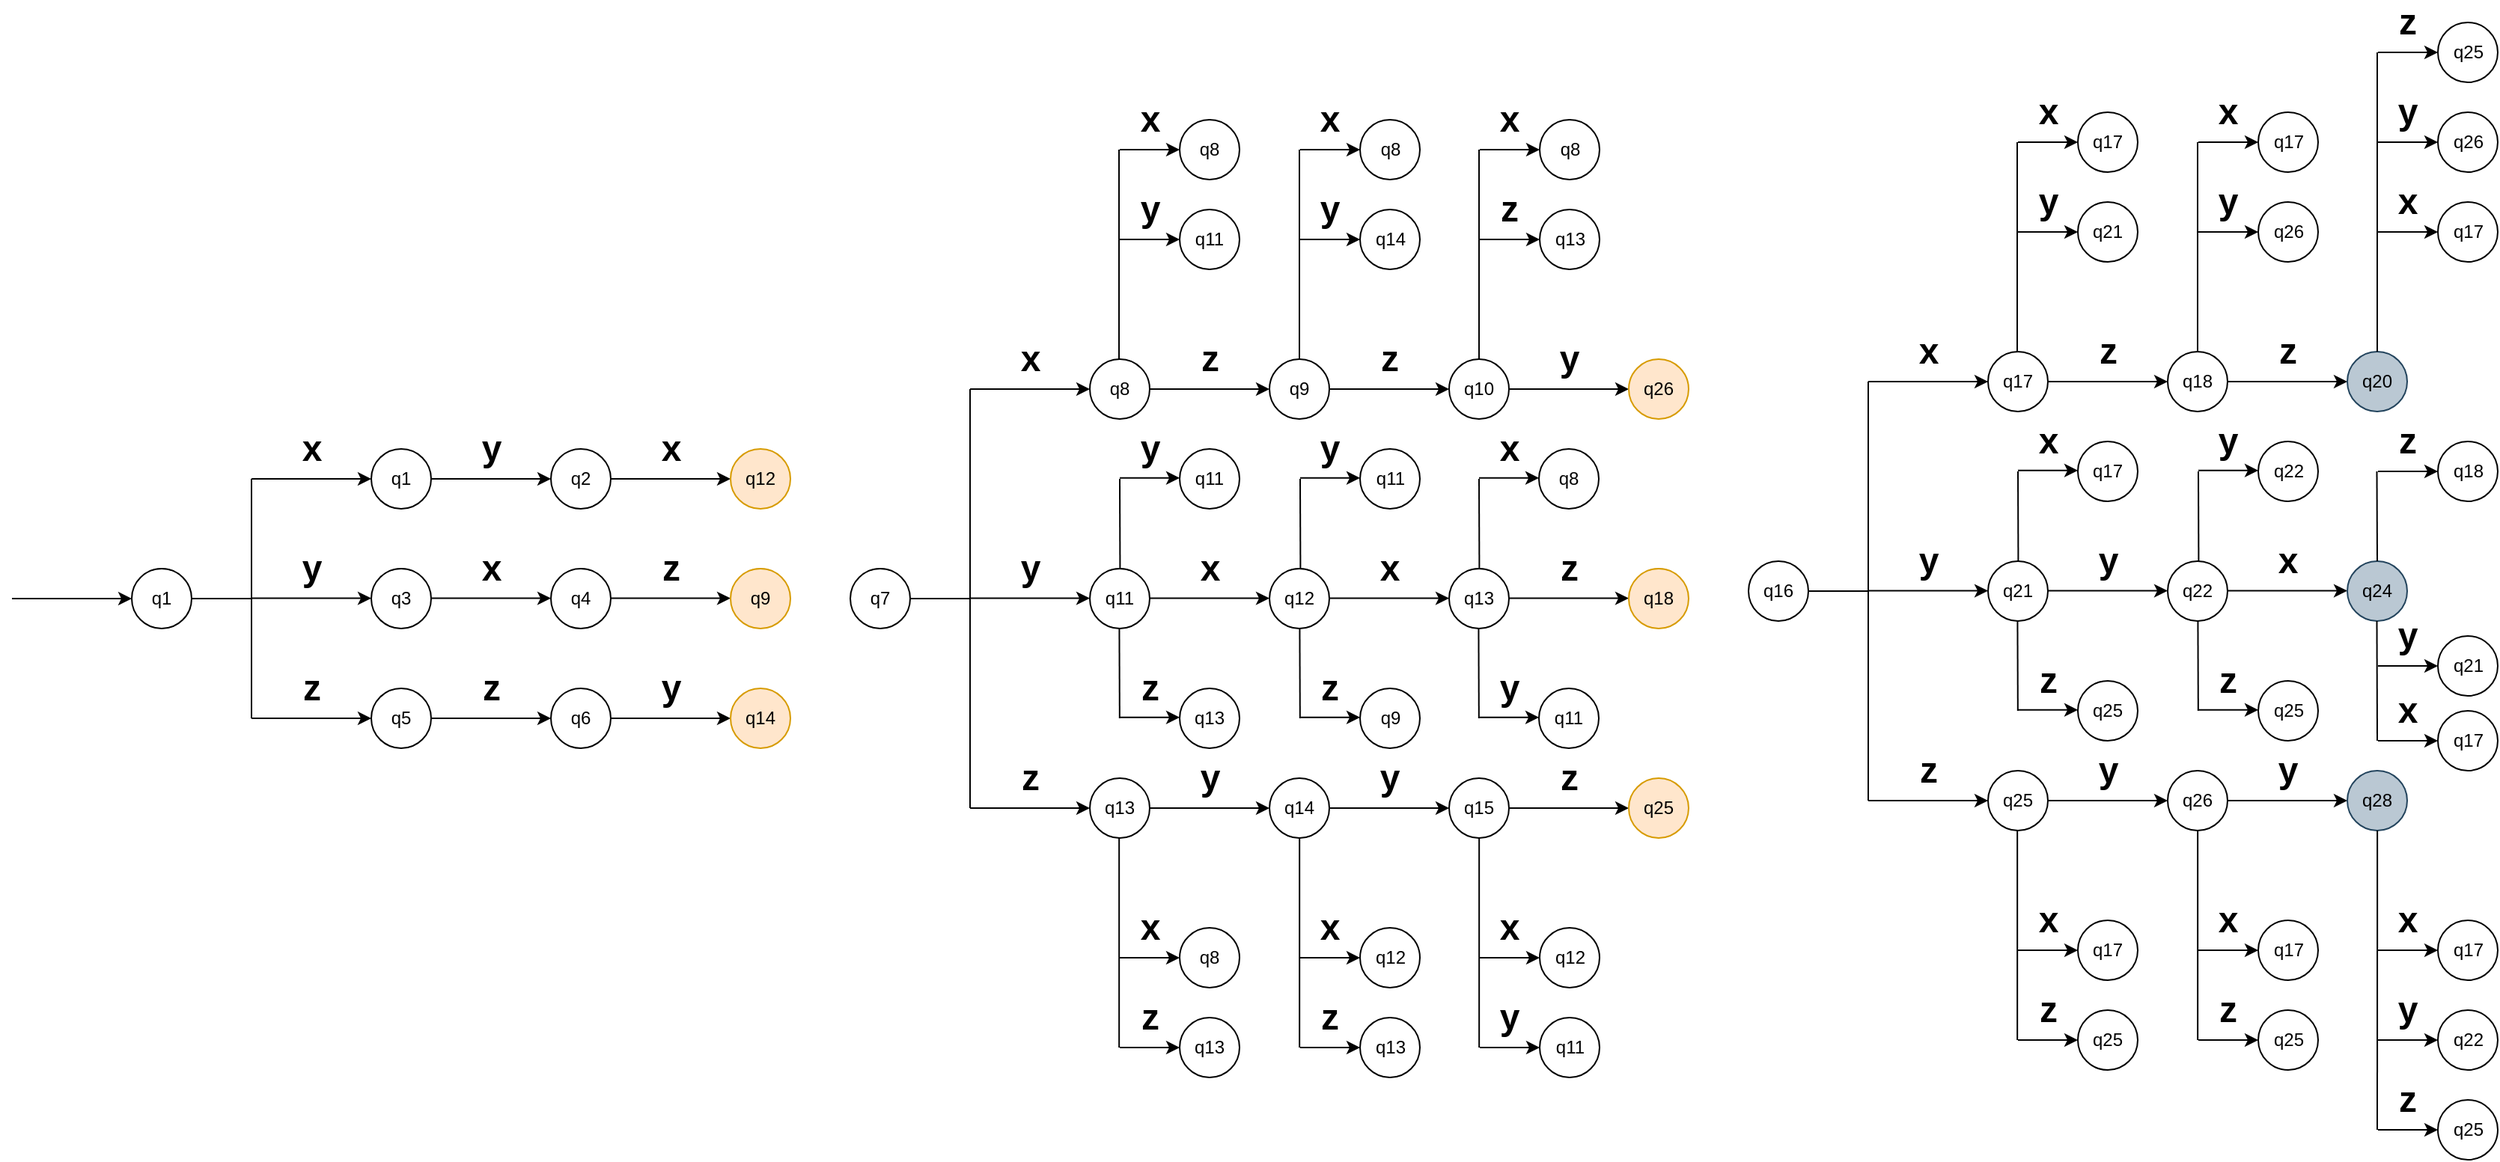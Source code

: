 <mxfile version="21.6.9" type="github">
  <diagram name="Página-1" id="NWVNqmMcA7ZJjF6HqMYh">
    <mxGraphModel dx="2200" dy="1285" grid="1" gridSize="10" guides="1" tooltips="1" connect="1" arrows="1" fold="1" page="1" pageScale="1" pageWidth="1920" pageHeight="1200" math="0" shadow="0">
      <root>
        <mxCell id="0" />
        <mxCell id="1" parent="0" />
        <mxCell id="ubl2wMWENlvHtBSMLndZ-1" value="q1" style="ellipse;whiteSpace=wrap;html=1;aspect=fixed;" vertex="1" parent="1">
          <mxGeometry x="160" y="585" width="40" height="40" as="geometry" />
        </mxCell>
        <mxCell id="ubl2wMWENlvHtBSMLndZ-3" value="" style="endArrow=classic;html=1;rounded=0;entryX=0;entryY=0.5;entryDx=0;entryDy=0;" edge="1" parent="1" target="ubl2wMWENlvHtBSMLndZ-1">
          <mxGeometry width="50" height="50" relative="1" as="geometry">
            <mxPoint x="80" y="605" as="sourcePoint" />
            <mxPoint x="130" y="615" as="targetPoint" />
          </mxGeometry>
        </mxCell>
        <mxCell id="ubl2wMWENlvHtBSMLndZ-4" value="" style="endArrow=none;html=1;rounded=0;exitX=1;exitY=0.5;exitDx=0;exitDy=0;" edge="1" parent="1" source="ubl2wMWENlvHtBSMLndZ-1">
          <mxGeometry width="50" height="50" relative="1" as="geometry">
            <mxPoint x="220" y="655" as="sourcePoint" />
            <mxPoint x="240" y="605" as="targetPoint" />
          </mxGeometry>
        </mxCell>
        <mxCell id="ubl2wMWENlvHtBSMLndZ-5" value="" style="endArrow=none;html=1;rounded=0;" edge="1" parent="1">
          <mxGeometry width="50" height="50" relative="1" as="geometry">
            <mxPoint x="240" y="685" as="sourcePoint" />
            <mxPoint x="240" y="605" as="targetPoint" />
          </mxGeometry>
        </mxCell>
        <mxCell id="ubl2wMWENlvHtBSMLndZ-6" value="" style="endArrow=none;html=1;rounded=0;" edge="1" parent="1">
          <mxGeometry width="50" height="50" relative="1" as="geometry">
            <mxPoint x="240" y="605" as="sourcePoint" />
            <mxPoint x="240" y="525" as="targetPoint" />
          </mxGeometry>
        </mxCell>
        <mxCell id="ubl2wMWENlvHtBSMLndZ-7" value="" style="endArrow=classic;html=1;rounded=0;entryX=0;entryY=0.5;entryDx=0;entryDy=0;" edge="1" parent="1">
          <mxGeometry width="50" height="50" relative="1" as="geometry">
            <mxPoint x="240" y="525" as="sourcePoint" />
            <mxPoint x="320" y="525" as="targetPoint" />
          </mxGeometry>
        </mxCell>
        <mxCell id="ubl2wMWENlvHtBSMLndZ-8" value="" style="endArrow=classic;html=1;rounded=0;entryX=0;entryY=0.5;entryDx=0;entryDy=0;" edge="1" parent="1">
          <mxGeometry width="50" height="50" relative="1" as="geometry">
            <mxPoint x="240" y="604.81" as="sourcePoint" />
            <mxPoint x="320" y="604.81" as="targetPoint" />
          </mxGeometry>
        </mxCell>
        <mxCell id="ubl2wMWENlvHtBSMLndZ-9" value="" style="endArrow=classic;html=1;rounded=0;entryX=0;entryY=0.5;entryDx=0;entryDy=0;" edge="1" parent="1">
          <mxGeometry width="50" height="50" relative="1" as="geometry">
            <mxPoint x="240" y="685" as="sourcePoint" />
            <mxPoint x="320" y="685" as="targetPoint" />
          </mxGeometry>
        </mxCell>
        <mxCell id="ubl2wMWENlvHtBSMLndZ-10" value="q1" style="ellipse;whiteSpace=wrap;html=1;aspect=fixed;" vertex="1" parent="1">
          <mxGeometry x="320" y="505" width="40" height="40" as="geometry" />
        </mxCell>
        <mxCell id="ubl2wMWENlvHtBSMLndZ-11" value="q3" style="ellipse;whiteSpace=wrap;html=1;aspect=fixed;" vertex="1" parent="1">
          <mxGeometry x="320" y="585" width="40" height="40" as="geometry" />
        </mxCell>
        <mxCell id="ubl2wMWENlvHtBSMLndZ-12" value="q5" style="ellipse;whiteSpace=wrap;html=1;aspect=fixed;" vertex="1" parent="1">
          <mxGeometry x="320" y="665" width="40" height="40" as="geometry" />
        </mxCell>
        <mxCell id="ubl2wMWENlvHtBSMLndZ-18" value="" style="endArrow=classic;html=1;rounded=0;entryX=0;entryY=0.5;entryDx=0;entryDy=0;" edge="1" parent="1">
          <mxGeometry width="50" height="50" relative="1" as="geometry">
            <mxPoint x="360" y="525" as="sourcePoint" />
            <mxPoint x="440" y="525" as="targetPoint" />
          </mxGeometry>
        </mxCell>
        <mxCell id="ubl2wMWENlvHtBSMLndZ-19" value="" style="endArrow=classic;html=1;rounded=0;entryX=0;entryY=0.5;entryDx=0;entryDy=0;" edge="1" parent="1">
          <mxGeometry width="50" height="50" relative="1" as="geometry">
            <mxPoint x="360" y="604.81" as="sourcePoint" />
            <mxPoint x="440" y="604.81" as="targetPoint" />
          </mxGeometry>
        </mxCell>
        <mxCell id="ubl2wMWENlvHtBSMLndZ-20" value="" style="endArrow=classic;html=1;rounded=0;entryX=0;entryY=0.5;entryDx=0;entryDy=0;" edge="1" parent="1">
          <mxGeometry width="50" height="50" relative="1" as="geometry">
            <mxPoint x="360" y="685" as="sourcePoint" />
            <mxPoint x="440" y="685" as="targetPoint" />
          </mxGeometry>
        </mxCell>
        <mxCell id="ubl2wMWENlvHtBSMLndZ-21" value="q2" style="ellipse;whiteSpace=wrap;html=1;aspect=fixed;" vertex="1" parent="1">
          <mxGeometry x="440" y="505" width="40" height="40" as="geometry" />
        </mxCell>
        <mxCell id="ubl2wMWENlvHtBSMLndZ-22" value="q4" style="ellipse;whiteSpace=wrap;html=1;aspect=fixed;" vertex="1" parent="1">
          <mxGeometry x="440" y="585" width="40" height="40" as="geometry" />
        </mxCell>
        <mxCell id="ubl2wMWENlvHtBSMLndZ-23" value="q6" style="ellipse;whiteSpace=wrap;html=1;aspect=fixed;" vertex="1" parent="1">
          <mxGeometry x="440" y="665" width="40" height="40" as="geometry" />
        </mxCell>
        <mxCell id="ubl2wMWENlvHtBSMLndZ-26" value="" style="endArrow=classic;html=1;rounded=0;entryX=0;entryY=0.5;entryDx=0;entryDy=0;" edge="1" parent="1">
          <mxGeometry width="50" height="50" relative="1" as="geometry">
            <mxPoint x="480" y="525" as="sourcePoint" />
            <mxPoint x="560" y="525" as="targetPoint" />
          </mxGeometry>
        </mxCell>
        <mxCell id="ubl2wMWENlvHtBSMLndZ-27" value="" style="endArrow=classic;html=1;rounded=0;entryX=0;entryY=0.5;entryDx=0;entryDy=0;" edge="1" parent="1">
          <mxGeometry width="50" height="50" relative="1" as="geometry">
            <mxPoint x="480" y="604.81" as="sourcePoint" />
            <mxPoint x="560" y="604.81" as="targetPoint" />
          </mxGeometry>
        </mxCell>
        <mxCell id="ubl2wMWENlvHtBSMLndZ-28" value="" style="endArrow=classic;html=1;rounded=0;entryX=0;entryY=0.5;entryDx=0;entryDy=0;" edge="1" parent="1">
          <mxGeometry width="50" height="50" relative="1" as="geometry">
            <mxPoint x="480" y="685" as="sourcePoint" />
            <mxPoint x="560" y="685" as="targetPoint" />
          </mxGeometry>
        </mxCell>
        <mxCell id="ubl2wMWENlvHtBSMLndZ-29" value="q12" style="ellipse;whiteSpace=wrap;html=1;aspect=fixed;fillColor=#ffe6cc;strokeColor=#d79b00;" vertex="1" parent="1">
          <mxGeometry x="560" y="505" width="40" height="40" as="geometry" />
        </mxCell>
        <mxCell id="ubl2wMWENlvHtBSMLndZ-30" value="q9" style="ellipse;whiteSpace=wrap;html=1;aspect=fixed;fillColor=#ffe6cc;strokeColor=#d79b00;" vertex="1" parent="1">
          <mxGeometry x="560" y="585" width="40" height="40" as="geometry" />
        </mxCell>
        <mxCell id="ubl2wMWENlvHtBSMLndZ-31" value="q14" style="ellipse;whiteSpace=wrap;html=1;aspect=fixed;fillColor=#ffe6cc;strokeColor=#d79b00;" vertex="1" parent="1">
          <mxGeometry x="560" y="665" width="40" height="40" as="geometry" />
        </mxCell>
        <mxCell id="ubl2wMWENlvHtBSMLndZ-36" value="y" style="text;strokeColor=none;fillColor=none;html=1;fontSize=24;fontStyle=1;verticalAlign=middle;align=center;" vertex="1" parent="1">
          <mxGeometry x="390" y="495" width="20" height="20" as="geometry" />
        </mxCell>
        <mxCell id="ubl2wMWENlvHtBSMLndZ-39" value="x" style="text;strokeColor=none;fillColor=none;html=1;fontSize=24;fontStyle=1;verticalAlign=middle;align=center;" vertex="1" parent="1">
          <mxGeometry x="270" y="495" width="20" height="20" as="geometry" />
        </mxCell>
        <mxCell id="ubl2wMWENlvHtBSMLndZ-40" value="y" style="text;strokeColor=none;fillColor=none;html=1;fontSize=24;fontStyle=1;verticalAlign=middle;align=center;" vertex="1" parent="1">
          <mxGeometry x="270" y="575" width="20" height="20" as="geometry" />
        </mxCell>
        <mxCell id="ubl2wMWENlvHtBSMLndZ-41" value="z" style="text;strokeColor=none;fillColor=none;html=1;fontSize=24;fontStyle=1;verticalAlign=middle;align=center;" vertex="1" parent="1">
          <mxGeometry x="270" y="655" width="20" height="20" as="geometry" />
        </mxCell>
        <mxCell id="ubl2wMWENlvHtBSMLndZ-42" value="x" style="text;strokeColor=none;fillColor=none;html=1;fontSize=24;fontStyle=1;verticalAlign=middle;align=center;" vertex="1" parent="1">
          <mxGeometry x="390" y="575" width="20" height="20" as="geometry" />
        </mxCell>
        <mxCell id="ubl2wMWENlvHtBSMLndZ-43" value="x" style="text;strokeColor=none;fillColor=none;html=1;fontSize=24;fontStyle=1;verticalAlign=middle;align=center;" vertex="1" parent="1">
          <mxGeometry x="510" y="495" width="20" height="20" as="geometry" />
        </mxCell>
        <mxCell id="ubl2wMWENlvHtBSMLndZ-44" value="z" style="text;strokeColor=none;fillColor=none;html=1;fontSize=24;fontStyle=1;verticalAlign=middle;align=center;" vertex="1" parent="1">
          <mxGeometry x="510" y="575" width="20" height="20" as="geometry" />
        </mxCell>
        <mxCell id="ubl2wMWENlvHtBSMLndZ-45" value="z" style="text;strokeColor=none;fillColor=none;html=1;fontSize=24;fontStyle=1;verticalAlign=middle;align=center;" vertex="1" parent="1">
          <mxGeometry x="390" y="655" width="20" height="20" as="geometry" />
        </mxCell>
        <mxCell id="ubl2wMWENlvHtBSMLndZ-46" value="y" style="text;strokeColor=none;fillColor=none;html=1;fontSize=24;fontStyle=1;verticalAlign=middle;align=center;" vertex="1" parent="1">
          <mxGeometry x="510" y="655" width="20" height="20" as="geometry" />
        </mxCell>
        <mxCell id="ubl2wMWENlvHtBSMLndZ-113" value="q7" style="ellipse;whiteSpace=wrap;html=1;aspect=fixed;" vertex="1" parent="1">
          <mxGeometry x="640" y="585" width="40" height="40" as="geometry" />
        </mxCell>
        <mxCell id="ubl2wMWENlvHtBSMLndZ-115" value="" style="endArrow=none;html=1;rounded=0;exitX=1;exitY=0.5;exitDx=0;exitDy=0;" edge="1" parent="1" source="ubl2wMWENlvHtBSMLndZ-113">
          <mxGeometry width="50" height="50" relative="1" as="geometry">
            <mxPoint x="700" y="655" as="sourcePoint" />
            <mxPoint x="720" y="605" as="targetPoint" />
          </mxGeometry>
        </mxCell>
        <mxCell id="ubl2wMWENlvHtBSMLndZ-116" value="" style="endArrow=none;html=1;rounded=0;" edge="1" parent="1">
          <mxGeometry width="50" height="50" relative="1" as="geometry">
            <mxPoint x="720" y="745" as="sourcePoint" />
            <mxPoint x="720" y="605" as="targetPoint" />
          </mxGeometry>
        </mxCell>
        <mxCell id="ubl2wMWENlvHtBSMLndZ-117" value="" style="endArrow=none;html=1;rounded=0;" edge="1" parent="1">
          <mxGeometry width="50" height="50" relative="1" as="geometry">
            <mxPoint x="720" y="605" as="sourcePoint" />
            <mxPoint x="720" y="465" as="targetPoint" />
          </mxGeometry>
        </mxCell>
        <mxCell id="ubl2wMWENlvHtBSMLndZ-118" value="" style="endArrow=classic;html=1;rounded=0;entryX=0;entryY=0.5;entryDx=0;entryDy=0;" edge="1" parent="1">
          <mxGeometry width="50" height="50" relative="1" as="geometry">
            <mxPoint x="720" y="465" as="sourcePoint" />
            <mxPoint x="800" y="465" as="targetPoint" />
          </mxGeometry>
        </mxCell>
        <mxCell id="ubl2wMWENlvHtBSMLndZ-119" value="" style="endArrow=classic;html=1;rounded=0;entryX=0;entryY=0.5;entryDx=0;entryDy=0;" edge="1" parent="1">
          <mxGeometry width="50" height="50" relative="1" as="geometry">
            <mxPoint x="720" y="604.81" as="sourcePoint" />
            <mxPoint x="800" y="604.81" as="targetPoint" />
          </mxGeometry>
        </mxCell>
        <mxCell id="ubl2wMWENlvHtBSMLndZ-120" value="" style="endArrow=classic;html=1;rounded=0;entryX=0;entryY=0.5;entryDx=0;entryDy=0;" edge="1" parent="1">
          <mxGeometry width="50" height="50" relative="1" as="geometry">
            <mxPoint x="720" y="745" as="sourcePoint" />
            <mxPoint x="800" y="745" as="targetPoint" />
          </mxGeometry>
        </mxCell>
        <mxCell id="ubl2wMWENlvHtBSMLndZ-121" value="q8" style="ellipse;whiteSpace=wrap;html=1;aspect=fixed;" vertex="1" parent="1">
          <mxGeometry x="800" y="445" width="40" height="40" as="geometry" />
        </mxCell>
        <mxCell id="ubl2wMWENlvHtBSMLndZ-122" value="q11" style="ellipse;whiteSpace=wrap;html=1;aspect=fixed;" vertex="1" parent="1">
          <mxGeometry x="800" y="585" width="40" height="40" as="geometry" />
        </mxCell>
        <mxCell id="ubl2wMWENlvHtBSMLndZ-123" value="q13" style="ellipse;whiteSpace=wrap;html=1;aspect=fixed;" vertex="1" parent="1">
          <mxGeometry x="800" y="725" width="40" height="40" as="geometry" />
        </mxCell>
        <mxCell id="ubl2wMWENlvHtBSMLndZ-124" value="" style="endArrow=classic;html=1;rounded=0;entryX=0;entryY=0.5;entryDx=0;entryDy=0;" edge="1" parent="1">
          <mxGeometry width="50" height="50" relative="1" as="geometry">
            <mxPoint x="840" y="465" as="sourcePoint" />
            <mxPoint x="920" y="465" as="targetPoint" />
          </mxGeometry>
        </mxCell>
        <mxCell id="ubl2wMWENlvHtBSMLndZ-125" value="" style="endArrow=classic;html=1;rounded=0;entryX=0;entryY=0.5;entryDx=0;entryDy=0;" edge="1" parent="1">
          <mxGeometry width="50" height="50" relative="1" as="geometry">
            <mxPoint x="840" y="604.81" as="sourcePoint" />
            <mxPoint x="920" y="604.81" as="targetPoint" />
          </mxGeometry>
        </mxCell>
        <mxCell id="ubl2wMWENlvHtBSMLndZ-126" value="" style="endArrow=classic;html=1;rounded=0;entryX=0;entryY=0.5;entryDx=0;entryDy=0;" edge="1" parent="1">
          <mxGeometry width="50" height="50" relative="1" as="geometry">
            <mxPoint x="840" y="745" as="sourcePoint" />
            <mxPoint x="920" y="745" as="targetPoint" />
          </mxGeometry>
        </mxCell>
        <mxCell id="ubl2wMWENlvHtBSMLndZ-127" value="q9" style="ellipse;whiteSpace=wrap;html=1;aspect=fixed;" vertex="1" parent="1">
          <mxGeometry x="920" y="445" width="40" height="40" as="geometry" />
        </mxCell>
        <mxCell id="ubl2wMWENlvHtBSMLndZ-128" value="q12" style="ellipse;whiteSpace=wrap;html=1;aspect=fixed;" vertex="1" parent="1">
          <mxGeometry x="920" y="585" width="40" height="40" as="geometry" />
        </mxCell>
        <mxCell id="ubl2wMWENlvHtBSMLndZ-129" value="q14" style="ellipse;whiteSpace=wrap;html=1;aspect=fixed;" vertex="1" parent="1">
          <mxGeometry x="920" y="725" width="40" height="40" as="geometry" />
        </mxCell>
        <mxCell id="ubl2wMWENlvHtBSMLndZ-130" value="" style="endArrow=classic;html=1;rounded=0;entryX=0;entryY=0.5;entryDx=0;entryDy=0;" edge="1" parent="1">
          <mxGeometry width="50" height="50" relative="1" as="geometry">
            <mxPoint x="960" y="465" as="sourcePoint" />
            <mxPoint x="1040" y="465" as="targetPoint" />
          </mxGeometry>
        </mxCell>
        <mxCell id="ubl2wMWENlvHtBSMLndZ-131" value="" style="endArrow=classic;html=1;rounded=0;entryX=0;entryY=0.5;entryDx=0;entryDy=0;" edge="1" parent="1">
          <mxGeometry width="50" height="50" relative="1" as="geometry">
            <mxPoint x="960" y="604.81" as="sourcePoint" />
            <mxPoint x="1040" y="604.81" as="targetPoint" />
          </mxGeometry>
        </mxCell>
        <mxCell id="ubl2wMWENlvHtBSMLndZ-132" value="" style="endArrow=classic;html=1;rounded=0;entryX=0;entryY=0.5;entryDx=0;entryDy=0;" edge="1" parent="1">
          <mxGeometry width="50" height="50" relative="1" as="geometry">
            <mxPoint x="960" y="745" as="sourcePoint" />
            <mxPoint x="1040" y="745" as="targetPoint" />
          </mxGeometry>
        </mxCell>
        <mxCell id="ubl2wMWENlvHtBSMLndZ-133" value="q10" style="ellipse;whiteSpace=wrap;html=1;aspect=fixed;" vertex="1" parent="1">
          <mxGeometry x="1040" y="445" width="40" height="40" as="geometry" />
        </mxCell>
        <mxCell id="ubl2wMWENlvHtBSMLndZ-134" value="q13" style="ellipse;whiteSpace=wrap;html=1;aspect=fixed;" vertex="1" parent="1">
          <mxGeometry x="1040" y="585" width="40" height="40" as="geometry" />
        </mxCell>
        <mxCell id="ubl2wMWENlvHtBSMLndZ-135" value="q15" style="ellipse;whiteSpace=wrap;html=1;aspect=fixed;" vertex="1" parent="1">
          <mxGeometry x="1040" y="725" width="40" height="40" as="geometry" />
        </mxCell>
        <mxCell id="ubl2wMWENlvHtBSMLndZ-136" value="z" style="text;strokeColor=none;fillColor=none;html=1;fontSize=24;fontStyle=1;verticalAlign=middle;align=center;" vertex="1" parent="1">
          <mxGeometry x="870" y="435" width="20" height="20" as="geometry" />
        </mxCell>
        <mxCell id="ubl2wMWENlvHtBSMLndZ-137" value="x" style="text;strokeColor=none;fillColor=none;html=1;fontSize=24;fontStyle=1;verticalAlign=middle;align=center;" vertex="1" parent="1">
          <mxGeometry x="750" y="435" width="20" height="20" as="geometry" />
        </mxCell>
        <mxCell id="ubl2wMWENlvHtBSMLndZ-138" value="y" style="text;strokeColor=none;fillColor=none;html=1;fontSize=24;fontStyle=1;verticalAlign=middle;align=center;" vertex="1" parent="1">
          <mxGeometry x="750" y="575" width="20" height="20" as="geometry" />
        </mxCell>
        <mxCell id="ubl2wMWENlvHtBSMLndZ-139" value="z" style="text;strokeColor=none;fillColor=none;html=1;fontSize=24;fontStyle=1;verticalAlign=middle;align=center;" vertex="1" parent="1">
          <mxGeometry x="750" y="715" width="20" height="20" as="geometry" />
        </mxCell>
        <mxCell id="ubl2wMWENlvHtBSMLndZ-140" value="x" style="text;strokeColor=none;fillColor=none;html=1;fontSize=24;fontStyle=1;verticalAlign=middle;align=center;" vertex="1" parent="1">
          <mxGeometry x="870" y="575" width="20" height="20" as="geometry" />
        </mxCell>
        <mxCell id="ubl2wMWENlvHtBSMLndZ-141" value="z" style="text;strokeColor=none;fillColor=none;html=1;fontSize=24;fontStyle=1;verticalAlign=middle;align=center;" vertex="1" parent="1">
          <mxGeometry x="990" y="435" width="20" height="20" as="geometry" />
        </mxCell>
        <mxCell id="ubl2wMWENlvHtBSMLndZ-142" value="x" style="text;strokeColor=none;fillColor=none;html=1;fontSize=24;fontStyle=1;verticalAlign=middle;align=center;" vertex="1" parent="1">
          <mxGeometry x="990" y="575" width="20" height="20" as="geometry" />
        </mxCell>
        <mxCell id="ubl2wMWENlvHtBSMLndZ-143" value="y" style="text;strokeColor=none;fillColor=none;html=1;fontSize=24;fontStyle=1;verticalAlign=middle;align=center;" vertex="1" parent="1">
          <mxGeometry x="870" y="715" width="20" height="20" as="geometry" />
        </mxCell>
        <mxCell id="ubl2wMWENlvHtBSMLndZ-144" value="y" style="text;strokeColor=none;fillColor=none;html=1;fontSize=24;fontStyle=1;verticalAlign=middle;align=center;" vertex="1" parent="1">
          <mxGeometry x="990" y="715" width="20" height="20" as="geometry" />
        </mxCell>
        <mxCell id="ubl2wMWENlvHtBSMLndZ-151" value="" style="endArrow=classic;html=1;rounded=0;entryX=0;entryY=0.5;entryDx=0;entryDy=0;" edge="1" parent="1">
          <mxGeometry width="50" height="50" relative="1" as="geometry">
            <mxPoint x="1080" y="465" as="sourcePoint" />
            <mxPoint x="1160" y="465" as="targetPoint" />
          </mxGeometry>
        </mxCell>
        <mxCell id="ubl2wMWENlvHtBSMLndZ-152" value="" style="endArrow=classic;html=1;rounded=0;entryX=0;entryY=0.5;entryDx=0;entryDy=0;" edge="1" parent="1">
          <mxGeometry width="50" height="50" relative="1" as="geometry">
            <mxPoint x="1080" y="604.81" as="sourcePoint" />
            <mxPoint x="1160" y="604.81" as="targetPoint" />
          </mxGeometry>
        </mxCell>
        <mxCell id="ubl2wMWENlvHtBSMLndZ-153" value="" style="endArrow=classic;html=1;rounded=0;entryX=0;entryY=0.5;entryDx=0;entryDy=0;" edge="1" parent="1">
          <mxGeometry width="50" height="50" relative="1" as="geometry">
            <mxPoint x="1080" y="745" as="sourcePoint" />
            <mxPoint x="1160" y="745" as="targetPoint" />
          </mxGeometry>
        </mxCell>
        <mxCell id="ubl2wMWENlvHtBSMLndZ-154" value="q26" style="ellipse;whiteSpace=wrap;html=1;aspect=fixed;fillColor=#ffe6cc;strokeColor=#d79b00;" vertex="1" parent="1">
          <mxGeometry x="1160" y="445" width="40" height="40" as="geometry" />
        </mxCell>
        <mxCell id="ubl2wMWENlvHtBSMLndZ-155" value="q18" style="ellipse;whiteSpace=wrap;html=1;aspect=fixed;fillColor=#ffe6cc;strokeColor=#d79b00;" vertex="1" parent="1">
          <mxGeometry x="1160" y="585" width="40" height="40" as="geometry" />
        </mxCell>
        <mxCell id="ubl2wMWENlvHtBSMLndZ-156" value="q25" style="ellipse;whiteSpace=wrap;html=1;aspect=fixed;fillColor=#ffe6cc;strokeColor=#d79b00;" vertex="1" parent="1">
          <mxGeometry x="1160" y="725" width="40" height="40" as="geometry" />
        </mxCell>
        <mxCell id="ubl2wMWENlvHtBSMLndZ-157" value="y" style="text;strokeColor=none;fillColor=none;html=1;fontSize=24;fontStyle=1;verticalAlign=middle;align=center;" vertex="1" parent="1">
          <mxGeometry x="1110" y="435" width="20" height="20" as="geometry" />
        </mxCell>
        <mxCell id="ubl2wMWENlvHtBSMLndZ-158" value="z" style="text;strokeColor=none;fillColor=none;html=1;fontSize=24;fontStyle=1;verticalAlign=middle;align=center;" vertex="1" parent="1">
          <mxGeometry x="1110" y="575" width="20" height="20" as="geometry" />
        </mxCell>
        <mxCell id="ubl2wMWENlvHtBSMLndZ-159" value="z" style="text;strokeColor=none;fillColor=none;html=1;fontSize=24;fontStyle=1;verticalAlign=middle;align=center;" vertex="1" parent="1">
          <mxGeometry x="1110" y="715" width="20" height="20" as="geometry" />
        </mxCell>
        <mxCell id="ubl2wMWENlvHtBSMLndZ-160" value="" style="endArrow=none;html=1;rounded=0;" edge="1" parent="1">
          <mxGeometry width="50" height="50" relative="1" as="geometry">
            <mxPoint x="819.5" y="445" as="sourcePoint" />
            <mxPoint x="819.5" y="305" as="targetPoint" />
          </mxGeometry>
        </mxCell>
        <mxCell id="ubl2wMWENlvHtBSMLndZ-161" value="" style="endArrow=classic;html=1;rounded=0;entryX=0;entryY=0.5;entryDx=0;entryDy=0;" edge="1" parent="1" target="ubl2wMWENlvHtBSMLndZ-163">
          <mxGeometry width="50" height="50" relative="1" as="geometry">
            <mxPoint x="820" y="305" as="sourcePoint" />
            <mxPoint x="830" y="304.58" as="targetPoint" />
          </mxGeometry>
        </mxCell>
        <mxCell id="ubl2wMWENlvHtBSMLndZ-163" value="q8" style="ellipse;whiteSpace=wrap;html=1;aspect=fixed;" vertex="1" parent="1">
          <mxGeometry x="860" y="285" width="40" height="40" as="geometry" />
        </mxCell>
        <mxCell id="ubl2wMWENlvHtBSMLndZ-164" value="" style="endArrow=classic;html=1;rounded=0;entryX=0;entryY=0.5;entryDx=0;entryDy=0;" edge="1" parent="1" target="ubl2wMWENlvHtBSMLndZ-165">
          <mxGeometry width="50" height="50" relative="1" as="geometry">
            <mxPoint x="820" y="365" as="sourcePoint" />
            <mxPoint x="830" y="364.58" as="targetPoint" />
          </mxGeometry>
        </mxCell>
        <mxCell id="ubl2wMWENlvHtBSMLndZ-165" value="q11" style="ellipse;whiteSpace=wrap;html=1;aspect=fixed;" vertex="1" parent="1">
          <mxGeometry x="860" y="345" width="40" height="40" as="geometry" />
        </mxCell>
        <mxCell id="ubl2wMWENlvHtBSMLndZ-166" value="" style="endArrow=none;html=1;rounded=0;" edge="1" parent="1">
          <mxGeometry width="50" height="50" relative="1" as="geometry">
            <mxPoint x="940" y="445" as="sourcePoint" />
            <mxPoint x="940" y="305" as="targetPoint" />
          </mxGeometry>
        </mxCell>
        <mxCell id="ubl2wMWENlvHtBSMLndZ-167" value="" style="endArrow=classic;html=1;rounded=0;entryX=0;entryY=0.5;entryDx=0;entryDy=0;" edge="1" parent="1" target="ubl2wMWENlvHtBSMLndZ-168">
          <mxGeometry width="50" height="50" relative="1" as="geometry">
            <mxPoint x="940.5" y="305" as="sourcePoint" />
            <mxPoint x="950.5" y="304.58" as="targetPoint" />
          </mxGeometry>
        </mxCell>
        <mxCell id="ubl2wMWENlvHtBSMLndZ-168" value="q8" style="ellipse;whiteSpace=wrap;html=1;aspect=fixed;" vertex="1" parent="1">
          <mxGeometry x="980.5" y="285" width="40" height="40" as="geometry" />
        </mxCell>
        <mxCell id="ubl2wMWENlvHtBSMLndZ-169" value="" style="endArrow=classic;html=1;rounded=0;entryX=0;entryY=0.5;entryDx=0;entryDy=0;" edge="1" parent="1" target="ubl2wMWENlvHtBSMLndZ-170">
          <mxGeometry width="50" height="50" relative="1" as="geometry">
            <mxPoint x="940.5" y="365" as="sourcePoint" />
            <mxPoint x="950.5" y="364.58" as="targetPoint" />
          </mxGeometry>
        </mxCell>
        <mxCell id="ubl2wMWENlvHtBSMLndZ-170" value="q14" style="ellipse;whiteSpace=wrap;html=1;aspect=fixed;" vertex="1" parent="1">
          <mxGeometry x="980.5" y="345" width="40" height="40" as="geometry" />
        </mxCell>
        <mxCell id="ubl2wMWENlvHtBSMLndZ-171" value="" style="endArrow=none;html=1;rounded=0;" edge="1" parent="1">
          <mxGeometry width="50" height="50" relative="1" as="geometry">
            <mxPoint x="1060" y="445" as="sourcePoint" />
            <mxPoint x="1060" y="305" as="targetPoint" />
          </mxGeometry>
        </mxCell>
        <mxCell id="ubl2wMWENlvHtBSMLndZ-172" value="" style="endArrow=classic;html=1;rounded=0;entryX=0;entryY=0.5;entryDx=0;entryDy=0;" edge="1" parent="1" target="ubl2wMWENlvHtBSMLndZ-173">
          <mxGeometry width="50" height="50" relative="1" as="geometry">
            <mxPoint x="1060.5" y="305" as="sourcePoint" />
            <mxPoint x="1070.5" y="304.58" as="targetPoint" />
          </mxGeometry>
        </mxCell>
        <mxCell id="ubl2wMWENlvHtBSMLndZ-173" value="q8" style="ellipse;whiteSpace=wrap;html=1;aspect=fixed;" vertex="1" parent="1">
          <mxGeometry x="1100.5" y="285" width="40" height="40" as="geometry" />
        </mxCell>
        <mxCell id="ubl2wMWENlvHtBSMLndZ-174" value="" style="endArrow=classic;html=1;rounded=0;entryX=0;entryY=0.5;entryDx=0;entryDy=0;" edge="1" parent="1" target="ubl2wMWENlvHtBSMLndZ-175">
          <mxGeometry width="50" height="50" relative="1" as="geometry">
            <mxPoint x="1060.5" y="365" as="sourcePoint" />
            <mxPoint x="1070.5" y="364.58" as="targetPoint" />
          </mxGeometry>
        </mxCell>
        <mxCell id="ubl2wMWENlvHtBSMLndZ-175" value="q13" style="ellipse;whiteSpace=wrap;html=1;aspect=fixed;" vertex="1" parent="1">
          <mxGeometry x="1100.5" y="345" width="40" height="40" as="geometry" />
        </mxCell>
        <mxCell id="ubl2wMWENlvHtBSMLndZ-176" value="" style="endArrow=classic;html=1;rounded=0;entryX=0;entryY=0.5;entryDx=0;entryDy=0;" edge="1" parent="1" target="ubl2wMWENlvHtBSMLndZ-177">
          <mxGeometry width="50" height="50" relative="1" as="geometry">
            <mxPoint x="820" y="845" as="sourcePoint" />
            <mxPoint x="830" y="844.58" as="targetPoint" />
          </mxGeometry>
        </mxCell>
        <mxCell id="ubl2wMWENlvHtBSMLndZ-177" value="q8" style="ellipse;whiteSpace=wrap;html=1;aspect=fixed;" vertex="1" parent="1">
          <mxGeometry x="860" y="825" width="40" height="40" as="geometry" />
        </mxCell>
        <mxCell id="ubl2wMWENlvHtBSMLndZ-178" value="" style="endArrow=classic;html=1;rounded=0;entryX=0;entryY=0.5;entryDx=0;entryDy=0;" edge="1" parent="1" target="ubl2wMWENlvHtBSMLndZ-179">
          <mxGeometry width="50" height="50" relative="1" as="geometry">
            <mxPoint x="820" y="905" as="sourcePoint" />
            <mxPoint x="830" y="904.58" as="targetPoint" />
          </mxGeometry>
        </mxCell>
        <mxCell id="ubl2wMWENlvHtBSMLndZ-179" value="q13" style="ellipse;whiteSpace=wrap;html=1;aspect=fixed;" vertex="1" parent="1">
          <mxGeometry x="860" y="885" width="40" height="40" as="geometry" />
        </mxCell>
        <mxCell id="ubl2wMWENlvHtBSMLndZ-180" value="" style="endArrow=none;html=1;rounded=0;" edge="1" parent="1">
          <mxGeometry width="50" height="50" relative="1" as="geometry">
            <mxPoint x="819.58" y="905" as="sourcePoint" />
            <mxPoint x="819.58" y="765" as="targetPoint" />
          </mxGeometry>
        </mxCell>
        <mxCell id="ubl2wMWENlvHtBSMLndZ-181" value="" style="endArrow=classic;html=1;rounded=0;entryX=0;entryY=0.5;entryDx=0;entryDy=0;" edge="1" parent="1" target="ubl2wMWENlvHtBSMLndZ-182">
          <mxGeometry width="50" height="50" relative="1" as="geometry">
            <mxPoint x="940.5" y="845" as="sourcePoint" />
            <mxPoint x="950.5" y="844.58" as="targetPoint" />
          </mxGeometry>
        </mxCell>
        <mxCell id="ubl2wMWENlvHtBSMLndZ-182" value="q12" style="ellipse;whiteSpace=wrap;html=1;aspect=fixed;" vertex="1" parent="1">
          <mxGeometry x="980.5" y="825" width="40" height="40" as="geometry" />
        </mxCell>
        <mxCell id="ubl2wMWENlvHtBSMLndZ-183" value="" style="endArrow=classic;html=1;rounded=0;entryX=0;entryY=0.5;entryDx=0;entryDy=0;" edge="1" parent="1" target="ubl2wMWENlvHtBSMLndZ-184">
          <mxGeometry width="50" height="50" relative="1" as="geometry">
            <mxPoint x="940.5" y="905" as="sourcePoint" />
            <mxPoint x="950.5" y="904.58" as="targetPoint" />
          </mxGeometry>
        </mxCell>
        <mxCell id="ubl2wMWENlvHtBSMLndZ-184" value="q13" style="ellipse;whiteSpace=wrap;html=1;aspect=fixed;" vertex="1" parent="1">
          <mxGeometry x="980.5" y="885" width="40" height="40" as="geometry" />
        </mxCell>
        <mxCell id="ubl2wMWENlvHtBSMLndZ-185" value="" style="endArrow=none;html=1;rounded=0;" edge="1" parent="1">
          <mxGeometry width="50" height="50" relative="1" as="geometry">
            <mxPoint x="940.08" y="905" as="sourcePoint" />
            <mxPoint x="940.08" y="765" as="targetPoint" />
          </mxGeometry>
        </mxCell>
        <mxCell id="ubl2wMWENlvHtBSMLndZ-186" value="" style="endArrow=classic;html=1;rounded=0;entryX=0;entryY=0.5;entryDx=0;entryDy=0;" edge="1" parent="1" target="ubl2wMWENlvHtBSMLndZ-187">
          <mxGeometry width="50" height="50" relative="1" as="geometry">
            <mxPoint x="1060.5" y="845" as="sourcePoint" />
            <mxPoint x="1070.5" y="844.58" as="targetPoint" />
          </mxGeometry>
        </mxCell>
        <mxCell id="ubl2wMWENlvHtBSMLndZ-187" value="q12" style="ellipse;whiteSpace=wrap;html=1;aspect=fixed;" vertex="1" parent="1">
          <mxGeometry x="1100.5" y="825" width="40" height="40" as="geometry" />
        </mxCell>
        <mxCell id="ubl2wMWENlvHtBSMLndZ-188" value="" style="endArrow=classic;html=1;rounded=0;entryX=0;entryY=0.5;entryDx=0;entryDy=0;" edge="1" parent="1" target="ubl2wMWENlvHtBSMLndZ-189">
          <mxGeometry width="50" height="50" relative="1" as="geometry">
            <mxPoint x="1060.5" y="905" as="sourcePoint" />
            <mxPoint x="1070.5" y="904.58" as="targetPoint" />
          </mxGeometry>
        </mxCell>
        <mxCell id="ubl2wMWENlvHtBSMLndZ-189" value="q11" style="ellipse;whiteSpace=wrap;html=1;aspect=fixed;" vertex="1" parent="1">
          <mxGeometry x="1100.5" y="885" width="40" height="40" as="geometry" />
        </mxCell>
        <mxCell id="ubl2wMWENlvHtBSMLndZ-190" value="" style="endArrow=none;html=1;rounded=0;" edge="1" parent="1">
          <mxGeometry width="50" height="50" relative="1" as="geometry">
            <mxPoint x="1060.08" y="905" as="sourcePoint" />
            <mxPoint x="1060.08" y="765" as="targetPoint" />
          </mxGeometry>
        </mxCell>
        <mxCell id="ubl2wMWENlvHtBSMLndZ-191" value="" style="endArrow=none;html=1;rounded=0;" edge="1" parent="1">
          <mxGeometry width="50" height="50" relative="1" as="geometry">
            <mxPoint x="820.21" y="585" as="sourcePoint" />
            <mxPoint x="820" y="525" as="targetPoint" />
          </mxGeometry>
        </mxCell>
        <mxCell id="ubl2wMWENlvHtBSMLndZ-192" value="" style="endArrow=classic;html=1;rounded=0;entryX=0;entryY=0.5;entryDx=0;entryDy=0;" edge="1" parent="1">
          <mxGeometry width="50" height="50" relative="1" as="geometry">
            <mxPoint x="820" y="524.43" as="sourcePoint" />
            <mxPoint x="860" y="524.43" as="targetPoint" />
          </mxGeometry>
        </mxCell>
        <mxCell id="ubl2wMWENlvHtBSMLndZ-193" value="q11" style="ellipse;whiteSpace=wrap;html=1;aspect=fixed;" vertex="1" parent="1">
          <mxGeometry x="860" y="505" width="40" height="40" as="geometry" />
        </mxCell>
        <mxCell id="ubl2wMWENlvHtBSMLndZ-194" value="" style="endArrow=none;html=1;rounded=0;" edge="1" parent="1">
          <mxGeometry width="50" height="50" relative="1" as="geometry">
            <mxPoint x="940.71" y="585" as="sourcePoint" />
            <mxPoint x="940.5" y="525" as="targetPoint" />
          </mxGeometry>
        </mxCell>
        <mxCell id="ubl2wMWENlvHtBSMLndZ-195" value="" style="endArrow=classic;html=1;rounded=0;entryX=0;entryY=0.5;entryDx=0;entryDy=0;" edge="1" parent="1">
          <mxGeometry width="50" height="50" relative="1" as="geometry">
            <mxPoint x="940.5" y="524.43" as="sourcePoint" />
            <mxPoint x="980.5" y="524.43" as="targetPoint" />
          </mxGeometry>
        </mxCell>
        <mxCell id="ubl2wMWENlvHtBSMLndZ-196" value="q11" style="ellipse;whiteSpace=wrap;html=1;aspect=fixed;" vertex="1" parent="1">
          <mxGeometry x="980.5" y="505" width="40" height="40" as="geometry" />
        </mxCell>
        <mxCell id="ubl2wMWENlvHtBSMLndZ-197" value="" style="endArrow=none;html=1;rounded=0;" edge="1" parent="1">
          <mxGeometry width="50" height="50" relative="1" as="geometry">
            <mxPoint x="1060.21" y="585" as="sourcePoint" />
            <mxPoint x="1060" y="525" as="targetPoint" />
          </mxGeometry>
        </mxCell>
        <mxCell id="ubl2wMWENlvHtBSMLndZ-198" value="" style="endArrow=classic;html=1;rounded=0;entryX=0;entryY=0.5;entryDx=0;entryDy=0;" edge="1" parent="1">
          <mxGeometry width="50" height="50" relative="1" as="geometry">
            <mxPoint x="1060" y="524.43" as="sourcePoint" />
            <mxPoint x="1100" y="524.43" as="targetPoint" />
          </mxGeometry>
        </mxCell>
        <mxCell id="ubl2wMWENlvHtBSMLndZ-199" value="q8" style="ellipse;whiteSpace=wrap;html=1;aspect=fixed;" vertex="1" parent="1">
          <mxGeometry x="1100" y="505" width="40" height="40" as="geometry" />
        </mxCell>
        <mxCell id="ubl2wMWENlvHtBSMLndZ-200" value="" style="endArrow=none;html=1;rounded=0;" edge="1" parent="1">
          <mxGeometry width="50" height="50" relative="1" as="geometry">
            <mxPoint x="819.92" y="685" as="sourcePoint" />
            <mxPoint x="819.71" y="625" as="targetPoint" />
          </mxGeometry>
        </mxCell>
        <mxCell id="ubl2wMWENlvHtBSMLndZ-201" value="" style="endArrow=classic;html=1;rounded=0;entryX=0;entryY=0.5;entryDx=0;entryDy=0;" edge="1" parent="1">
          <mxGeometry width="50" height="50" relative="1" as="geometry">
            <mxPoint x="820" y="684.43" as="sourcePoint" />
            <mxPoint x="860" y="684.43" as="targetPoint" />
          </mxGeometry>
        </mxCell>
        <mxCell id="ubl2wMWENlvHtBSMLndZ-202" value="q13" style="ellipse;whiteSpace=wrap;html=1;aspect=fixed;" vertex="1" parent="1">
          <mxGeometry x="860" y="665" width="40" height="40" as="geometry" />
        </mxCell>
        <mxCell id="ubl2wMWENlvHtBSMLndZ-203" value="" style="endArrow=none;html=1;rounded=0;" edge="1" parent="1">
          <mxGeometry width="50" height="50" relative="1" as="geometry">
            <mxPoint x="940.42" y="685" as="sourcePoint" />
            <mxPoint x="940.21" y="625" as="targetPoint" />
          </mxGeometry>
        </mxCell>
        <mxCell id="ubl2wMWENlvHtBSMLndZ-204" value="" style="endArrow=classic;html=1;rounded=0;entryX=0;entryY=0.5;entryDx=0;entryDy=0;" edge="1" parent="1">
          <mxGeometry width="50" height="50" relative="1" as="geometry">
            <mxPoint x="940.5" y="684.43" as="sourcePoint" />
            <mxPoint x="980.5" y="684.43" as="targetPoint" />
          </mxGeometry>
        </mxCell>
        <mxCell id="ubl2wMWENlvHtBSMLndZ-205" value="q9" style="ellipse;whiteSpace=wrap;html=1;aspect=fixed;" vertex="1" parent="1">
          <mxGeometry x="980.5" y="665" width="40" height="40" as="geometry" />
        </mxCell>
        <mxCell id="ubl2wMWENlvHtBSMLndZ-206" value="" style="endArrow=none;html=1;rounded=0;" edge="1" parent="1">
          <mxGeometry width="50" height="50" relative="1" as="geometry">
            <mxPoint x="1059.92" y="685" as="sourcePoint" />
            <mxPoint x="1059.71" y="625" as="targetPoint" />
          </mxGeometry>
        </mxCell>
        <mxCell id="ubl2wMWENlvHtBSMLndZ-207" value="" style="endArrow=classic;html=1;rounded=0;entryX=0;entryY=0.5;entryDx=0;entryDy=0;" edge="1" parent="1">
          <mxGeometry width="50" height="50" relative="1" as="geometry">
            <mxPoint x="1060" y="684.43" as="sourcePoint" />
            <mxPoint x="1100" y="684.43" as="targetPoint" />
          </mxGeometry>
        </mxCell>
        <mxCell id="ubl2wMWENlvHtBSMLndZ-208" value="q11" style="ellipse;whiteSpace=wrap;html=1;aspect=fixed;" vertex="1" parent="1">
          <mxGeometry x="1100" y="665" width="40" height="40" as="geometry" />
        </mxCell>
        <mxCell id="ubl2wMWENlvHtBSMLndZ-209" value="y" style="text;strokeColor=none;fillColor=none;html=1;fontSize=24;fontStyle=1;verticalAlign=middle;align=center;" vertex="1" parent="1">
          <mxGeometry x="830" y="335" width="20" height="20" as="geometry" />
        </mxCell>
        <mxCell id="ubl2wMWENlvHtBSMLndZ-210" value="x" style="text;strokeColor=none;fillColor=none;html=1;fontSize=24;fontStyle=1;verticalAlign=middle;align=center;" vertex="1" parent="1">
          <mxGeometry x="830" y="275" width="20" height="20" as="geometry" />
        </mxCell>
        <mxCell id="ubl2wMWENlvHtBSMLndZ-211" value="x" style="text;strokeColor=none;fillColor=none;html=1;fontSize=24;fontStyle=1;verticalAlign=middle;align=center;" vertex="1" parent="1">
          <mxGeometry x="950" y="275" width="20" height="20" as="geometry" />
        </mxCell>
        <mxCell id="ubl2wMWENlvHtBSMLndZ-212" value="y" style="text;strokeColor=none;fillColor=none;html=1;fontSize=24;fontStyle=1;verticalAlign=middle;align=center;" vertex="1" parent="1">
          <mxGeometry x="950" y="335" width="20" height="20" as="geometry" />
        </mxCell>
        <mxCell id="ubl2wMWENlvHtBSMLndZ-213" value="z" style="text;strokeColor=none;fillColor=none;html=1;fontSize=24;fontStyle=1;verticalAlign=middle;align=center;" vertex="1" parent="1">
          <mxGeometry x="1070" y="335" width="20" height="20" as="geometry" />
        </mxCell>
        <mxCell id="ubl2wMWENlvHtBSMLndZ-214" value="x" style="text;strokeColor=none;fillColor=none;html=1;fontSize=24;fontStyle=1;verticalAlign=middle;align=center;" vertex="1" parent="1">
          <mxGeometry x="1070" y="275" width="20" height="20" as="geometry" />
        </mxCell>
        <mxCell id="ubl2wMWENlvHtBSMLndZ-215" value="y" style="text;strokeColor=none;fillColor=none;html=1;fontSize=24;fontStyle=1;verticalAlign=middle;align=center;" vertex="1" parent="1">
          <mxGeometry x="830" y="495" width="20" height="20" as="geometry" />
        </mxCell>
        <mxCell id="ubl2wMWENlvHtBSMLndZ-216" value="y" style="text;strokeColor=none;fillColor=none;html=1;fontSize=24;fontStyle=1;verticalAlign=middle;align=center;" vertex="1" parent="1">
          <mxGeometry x="950" y="495" width="20" height="20" as="geometry" />
        </mxCell>
        <mxCell id="ubl2wMWENlvHtBSMLndZ-217" value="x" style="text;strokeColor=none;fillColor=none;html=1;fontSize=24;fontStyle=1;verticalAlign=middle;align=center;" vertex="1" parent="1">
          <mxGeometry x="1070" y="495" width="20" height="20" as="geometry" />
        </mxCell>
        <mxCell id="ubl2wMWENlvHtBSMLndZ-218" value="y" style="text;strokeColor=none;fillColor=none;html=1;fontSize=24;fontStyle=1;verticalAlign=middle;align=center;" vertex="1" parent="1">
          <mxGeometry x="1070" y="655" width="20" height="20" as="geometry" />
        </mxCell>
        <mxCell id="ubl2wMWENlvHtBSMLndZ-219" value="z" style="text;strokeColor=none;fillColor=none;html=1;fontSize=24;fontStyle=1;verticalAlign=middle;align=center;" vertex="1" parent="1">
          <mxGeometry x="950" y="655" width="20" height="20" as="geometry" />
        </mxCell>
        <mxCell id="ubl2wMWENlvHtBSMLndZ-220" value="z" style="text;strokeColor=none;fillColor=none;html=1;fontSize=24;fontStyle=1;verticalAlign=middle;align=center;" vertex="1" parent="1">
          <mxGeometry x="830" y="655" width="20" height="20" as="geometry" />
        </mxCell>
        <mxCell id="ubl2wMWENlvHtBSMLndZ-221" value="x" style="text;strokeColor=none;fillColor=none;html=1;fontSize=24;fontStyle=1;verticalAlign=middle;align=center;" vertex="1" parent="1">
          <mxGeometry x="830" y="815" width="20" height="20" as="geometry" />
        </mxCell>
        <mxCell id="ubl2wMWENlvHtBSMLndZ-222" value="z" style="text;strokeColor=none;fillColor=none;html=1;fontSize=24;fontStyle=1;verticalAlign=middle;align=center;" vertex="1" parent="1">
          <mxGeometry x="830" y="875" width="20" height="20" as="geometry" />
        </mxCell>
        <mxCell id="ubl2wMWENlvHtBSMLndZ-223" value="z" style="text;strokeColor=none;fillColor=none;html=1;fontSize=24;fontStyle=1;verticalAlign=middle;align=center;" vertex="1" parent="1">
          <mxGeometry x="950" y="875" width="20" height="20" as="geometry" />
        </mxCell>
        <mxCell id="ubl2wMWENlvHtBSMLndZ-224" value="x" style="text;strokeColor=none;fillColor=none;html=1;fontSize=24;fontStyle=1;verticalAlign=middle;align=center;" vertex="1" parent="1">
          <mxGeometry x="950" y="815" width="20" height="20" as="geometry" />
        </mxCell>
        <mxCell id="ubl2wMWENlvHtBSMLndZ-225" value="y" style="text;strokeColor=none;fillColor=none;html=1;fontSize=24;fontStyle=1;verticalAlign=middle;align=center;" vertex="1" parent="1">
          <mxGeometry x="1070" y="875" width="20" height="20" as="geometry" />
        </mxCell>
        <mxCell id="ubl2wMWENlvHtBSMLndZ-226" value="x" style="text;strokeColor=none;fillColor=none;html=1;fontSize=24;fontStyle=1;verticalAlign=middle;align=center;" vertex="1" parent="1">
          <mxGeometry x="1070" y="815" width="20" height="20" as="geometry" />
        </mxCell>
        <mxCell id="ubl2wMWENlvHtBSMLndZ-227" value="q16" style="ellipse;whiteSpace=wrap;html=1;aspect=fixed;" vertex="1" parent="1">
          <mxGeometry x="1240" y="580" width="40" height="40" as="geometry" />
        </mxCell>
        <mxCell id="ubl2wMWENlvHtBSMLndZ-228" value="" style="endArrow=none;html=1;rounded=0;exitX=1;exitY=0.5;exitDx=0;exitDy=0;" edge="1" parent="1" source="ubl2wMWENlvHtBSMLndZ-227">
          <mxGeometry width="50" height="50" relative="1" as="geometry">
            <mxPoint x="1300" y="650" as="sourcePoint" />
            <mxPoint x="1320" y="600" as="targetPoint" />
          </mxGeometry>
        </mxCell>
        <mxCell id="ubl2wMWENlvHtBSMLndZ-229" value="" style="endArrow=none;html=1;rounded=0;" edge="1" parent="1">
          <mxGeometry width="50" height="50" relative="1" as="geometry">
            <mxPoint x="1320" y="740" as="sourcePoint" />
            <mxPoint x="1320" y="600" as="targetPoint" />
          </mxGeometry>
        </mxCell>
        <mxCell id="ubl2wMWENlvHtBSMLndZ-230" value="" style="endArrow=none;html=1;rounded=0;" edge="1" parent="1">
          <mxGeometry width="50" height="50" relative="1" as="geometry">
            <mxPoint x="1320" y="600" as="sourcePoint" />
            <mxPoint x="1320" y="460" as="targetPoint" />
          </mxGeometry>
        </mxCell>
        <mxCell id="ubl2wMWENlvHtBSMLndZ-231" value="" style="endArrow=classic;html=1;rounded=0;entryX=0;entryY=0.5;entryDx=0;entryDy=0;" edge="1" parent="1">
          <mxGeometry width="50" height="50" relative="1" as="geometry">
            <mxPoint x="1320" y="460" as="sourcePoint" />
            <mxPoint x="1400" y="460" as="targetPoint" />
          </mxGeometry>
        </mxCell>
        <mxCell id="ubl2wMWENlvHtBSMLndZ-232" value="" style="endArrow=classic;html=1;rounded=0;entryX=0;entryY=0.5;entryDx=0;entryDy=0;" edge="1" parent="1">
          <mxGeometry width="50" height="50" relative="1" as="geometry">
            <mxPoint x="1320" y="599.81" as="sourcePoint" />
            <mxPoint x="1400" y="599.81" as="targetPoint" />
          </mxGeometry>
        </mxCell>
        <mxCell id="ubl2wMWENlvHtBSMLndZ-233" value="" style="endArrow=classic;html=1;rounded=0;entryX=0;entryY=0.5;entryDx=0;entryDy=0;" edge="1" parent="1">
          <mxGeometry width="50" height="50" relative="1" as="geometry">
            <mxPoint x="1320" y="740" as="sourcePoint" />
            <mxPoint x="1400" y="740" as="targetPoint" />
          </mxGeometry>
        </mxCell>
        <mxCell id="ubl2wMWENlvHtBSMLndZ-234" value="q17" style="ellipse;whiteSpace=wrap;html=1;aspect=fixed;" vertex="1" parent="1">
          <mxGeometry x="1400" y="440" width="40" height="40" as="geometry" />
        </mxCell>
        <mxCell id="ubl2wMWENlvHtBSMLndZ-235" value="q21" style="ellipse;whiteSpace=wrap;html=1;aspect=fixed;" vertex="1" parent="1">
          <mxGeometry x="1400" y="580" width="40" height="40" as="geometry" />
        </mxCell>
        <mxCell id="ubl2wMWENlvHtBSMLndZ-236" value="q25" style="ellipse;whiteSpace=wrap;html=1;aspect=fixed;" vertex="1" parent="1">
          <mxGeometry x="1400" y="720" width="40" height="40" as="geometry" />
        </mxCell>
        <mxCell id="ubl2wMWENlvHtBSMLndZ-237" value="" style="endArrow=classic;html=1;rounded=0;entryX=0;entryY=0.5;entryDx=0;entryDy=0;" edge="1" parent="1">
          <mxGeometry width="50" height="50" relative="1" as="geometry">
            <mxPoint x="1440" y="460" as="sourcePoint" />
            <mxPoint x="1520" y="460" as="targetPoint" />
          </mxGeometry>
        </mxCell>
        <mxCell id="ubl2wMWENlvHtBSMLndZ-238" value="" style="endArrow=classic;html=1;rounded=0;entryX=0;entryY=0.5;entryDx=0;entryDy=0;" edge="1" parent="1">
          <mxGeometry width="50" height="50" relative="1" as="geometry">
            <mxPoint x="1440" y="599.81" as="sourcePoint" />
            <mxPoint x="1520" y="599.81" as="targetPoint" />
          </mxGeometry>
        </mxCell>
        <mxCell id="ubl2wMWENlvHtBSMLndZ-239" value="" style="endArrow=classic;html=1;rounded=0;entryX=0;entryY=0.5;entryDx=0;entryDy=0;" edge="1" parent="1">
          <mxGeometry width="50" height="50" relative="1" as="geometry">
            <mxPoint x="1440" y="740" as="sourcePoint" />
            <mxPoint x="1520" y="740" as="targetPoint" />
          </mxGeometry>
        </mxCell>
        <mxCell id="ubl2wMWENlvHtBSMLndZ-240" value="q18" style="ellipse;whiteSpace=wrap;html=1;aspect=fixed;" vertex="1" parent="1">
          <mxGeometry x="1520" y="440" width="40" height="40" as="geometry" />
        </mxCell>
        <mxCell id="ubl2wMWENlvHtBSMLndZ-241" value="q22" style="ellipse;whiteSpace=wrap;html=1;aspect=fixed;" vertex="1" parent="1">
          <mxGeometry x="1520" y="580" width="40" height="40" as="geometry" />
        </mxCell>
        <mxCell id="ubl2wMWENlvHtBSMLndZ-242" value="q26" style="ellipse;whiteSpace=wrap;html=1;aspect=fixed;" vertex="1" parent="1">
          <mxGeometry x="1520" y="720" width="40" height="40" as="geometry" />
        </mxCell>
        <mxCell id="ubl2wMWENlvHtBSMLndZ-243" value="" style="endArrow=classic;html=1;rounded=0;entryX=0;entryY=0.5;entryDx=0;entryDy=0;" edge="1" parent="1">
          <mxGeometry width="50" height="50" relative="1" as="geometry">
            <mxPoint x="1560" y="460" as="sourcePoint" />
            <mxPoint x="1640" y="460" as="targetPoint" />
          </mxGeometry>
        </mxCell>
        <mxCell id="ubl2wMWENlvHtBSMLndZ-244" value="" style="endArrow=classic;html=1;rounded=0;entryX=0;entryY=0.5;entryDx=0;entryDy=0;" edge="1" parent="1">
          <mxGeometry width="50" height="50" relative="1" as="geometry">
            <mxPoint x="1560" y="599.81" as="sourcePoint" />
            <mxPoint x="1640" y="599.81" as="targetPoint" />
          </mxGeometry>
        </mxCell>
        <mxCell id="ubl2wMWENlvHtBSMLndZ-245" value="" style="endArrow=classic;html=1;rounded=0;entryX=0;entryY=0.5;entryDx=0;entryDy=0;" edge="1" parent="1">
          <mxGeometry width="50" height="50" relative="1" as="geometry">
            <mxPoint x="1560" y="740" as="sourcePoint" />
            <mxPoint x="1640" y="740" as="targetPoint" />
          </mxGeometry>
        </mxCell>
        <mxCell id="ubl2wMWENlvHtBSMLndZ-249" value="z" style="text;strokeColor=none;fillColor=none;html=1;fontSize=24;fontStyle=1;verticalAlign=middle;align=center;" vertex="1" parent="1">
          <mxGeometry x="1470" y="430" width="20" height="20" as="geometry" />
        </mxCell>
        <mxCell id="ubl2wMWENlvHtBSMLndZ-250" value="x" style="text;strokeColor=none;fillColor=none;html=1;fontSize=24;fontStyle=1;verticalAlign=middle;align=center;" vertex="1" parent="1">
          <mxGeometry x="1350" y="430" width="20" height="20" as="geometry" />
        </mxCell>
        <mxCell id="ubl2wMWENlvHtBSMLndZ-251" value="y" style="text;strokeColor=none;fillColor=none;html=1;fontSize=24;fontStyle=1;verticalAlign=middle;align=center;" vertex="1" parent="1">
          <mxGeometry x="1350" y="570" width="20" height="20" as="geometry" />
        </mxCell>
        <mxCell id="ubl2wMWENlvHtBSMLndZ-252" value="z" style="text;strokeColor=none;fillColor=none;html=1;fontSize=24;fontStyle=1;verticalAlign=middle;align=center;" vertex="1" parent="1">
          <mxGeometry x="1350" y="710" width="20" height="20" as="geometry" />
        </mxCell>
        <mxCell id="ubl2wMWENlvHtBSMLndZ-253" value="y" style="text;strokeColor=none;fillColor=none;html=1;fontSize=24;fontStyle=1;verticalAlign=middle;align=center;" vertex="1" parent="1">
          <mxGeometry x="1470" y="570" width="20" height="20" as="geometry" />
        </mxCell>
        <mxCell id="ubl2wMWENlvHtBSMLndZ-254" value="z" style="text;strokeColor=none;fillColor=none;html=1;fontSize=24;fontStyle=1;verticalAlign=middle;align=center;" vertex="1" parent="1">
          <mxGeometry x="1590" y="430" width="20" height="20" as="geometry" />
        </mxCell>
        <mxCell id="ubl2wMWENlvHtBSMLndZ-255" value="x" style="text;strokeColor=none;fillColor=none;html=1;fontSize=24;fontStyle=1;verticalAlign=middle;align=center;" vertex="1" parent="1">
          <mxGeometry x="1590" y="570" width="20" height="20" as="geometry" />
        </mxCell>
        <mxCell id="ubl2wMWENlvHtBSMLndZ-256" value="y" style="text;strokeColor=none;fillColor=none;html=1;fontSize=24;fontStyle=1;verticalAlign=middle;align=center;" vertex="1" parent="1">
          <mxGeometry x="1470" y="710" width="20" height="20" as="geometry" />
        </mxCell>
        <mxCell id="ubl2wMWENlvHtBSMLndZ-257" value="y" style="text;strokeColor=none;fillColor=none;html=1;fontSize=24;fontStyle=1;verticalAlign=middle;align=center;" vertex="1" parent="1">
          <mxGeometry x="1590" y="710" width="20" height="20" as="geometry" />
        </mxCell>
        <mxCell id="ubl2wMWENlvHtBSMLndZ-261" value="q20" style="ellipse;whiteSpace=wrap;html=1;aspect=fixed;fillColor=#bac8d3;strokeColor=#23445d;" vertex="1" parent="1">
          <mxGeometry x="1640" y="440" width="40" height="40" as="geometry" />
        </mxCell>
        <mxCell id="ubl2wMWENlvHtBSMLndZ-262" value="q24" style="ellipse;whiteSpace=wrap;html=1;aspect=fixed;fillColor=#bac8d3;strokeColor=#23445d;" vertex="1" parent="1">
          <mxGeometry x="1640" y="580" width="40" height="40" as="geometry" />
        </mxCell>
        <mxCell id="ubl2wMWENlvHtBSMLndZ-263" value="q28" style="ellipse;whiteSpace=wrap;html=1;aspect=fixed;fillColor=#bac8d3;strokeColor=#23445d;" vertex="1" parent="1">
          <mxGeometry x="1640" y="720" width="40" height="40" as="geometry" />
        </mxCell>
        <mxCell id="ubl2wMWENlvHtBSMLndZ-267" value="" style="endArrow=none;html=1;rounded=0;" edge="1" parent="1">
          <mxGeometry width="50" height="50" relative="1" as="geometry">
            <mxPoint x="1419.5" y="440" as="sourcePoint" />
            <mxPoint x="1419.5" y="300" as="targetPoint" />
          </mxGeometry>
        </mxCell>
        <mxCell id="ubl2wMWENlvHtBSMLndZ-268" value="" style="endArrow=classic;html=1;rounded=0;entryX=0;entryY=0.5;entryDx=0;entryDy=0;" edge="1" parent="1" target="ubl2wMWENlvHtBSMLndZ-269">
          <mxGeometry width="50" height="50" relative="1" as="geometry">
            <mxPoint x="1420" y="300" as="sourcePoint" />
            <mxPoint x="1430" y="299.58" as="targetPoint" />
          </mxGeometry>
        </mxCell>
        <mxCell id="ubl2wMWENlvHtBSMLndZ-269" value="q17" style="ellipse;whiteSpace=wrap;html=1;aspect=fixed;" vertex="1" parent="1">
          <mxGeometry x="1460" y="280" width="40" height="40" as="geometry" />
        </mxCell>
        <mxCell id="ubl2wMWENlvHtBSMLndZ-270" value="" style="endArrow=classic;html=1;rounded=0;entryX=0;entryY=0.5;entryDx=0;entryDy=0;" edge="1" parent="1" target="ubl2wMWENlvHtBSMLndZ-271">
          <mxGeometry width="50" height="50" relative="1" as="geometry">
            <mxPoint x="1420" y="360" as="sourcePoint" />
            <mxPoint x="1430" y="359.58" as="targetPoint" />
          </mxGeometry>
        </mxCell>
        <mxCell id="ubl2wMWENlvHtBSMLndZ-271" value="q21" style="ellipse;whiteSpace=wrap;html=1;aspect=fixed;" vertex="1" parent="1">
          <mxGeometry x="1460" y="340" width="40" height="40" as="geometry" />
        </mxCell>
        <mxCell id="ubl2wMWENlvHtBSMLndZ-272" value="" style="endArrow=none;html=1;rounded=0;" edge="1" parent="1">
          <mxGeometry width="50" height="50" relative="1" as="geometry">
            <mxPoint x="1540" y="440" as="sourcePoint" />
            <mxPoint x="1540" y="300" as="targetPoint" />
          </mxGeometry>
        </mxCell>
        <mxCell id="ubl2wMWENlvHtBSMLndZ-273" value="" style="endArrow=classic;html=1;rounded=0;entryX=0;entryY=0.5;entryDx=0;entryDy=0;" edge="1" parent="1" target="ubl2wMWENlvHtBSMLndZ-274">
          <mxGeometry width="50" height="50" relative="1" as="geometry">
            <mxPoint x="1540.5" y="300" as="sourcePoint" />
            <mxPoint x="1550.5" y="299.58" as="targetPoint" />
          </mxGeometry>
        </mxCell>
        <mxCell id="ubl2wMWENlvHtBSMLndZ-274" value="q17" style="ellipse;whiteSpace=wrap;html=1;aspect=fixed;" vertex="1" parent="1">
          <mxGeometry x="1580.5" y="280" width="40" height="40" as="geometry" />
        </mxCell>
        <mxCell id="ubl2wMWENlvHtBSMLndZ-275" value="" style="endArrow=classic;html=1;rounded=0;entryX=0;entryY=0.5;entryDx=0;entryDy=0;" edge="1" parent="1" target="ubl2wMWENlvHtBSMLndZ-276">
          <mxGeometry width="50" height="50" relative="1" as="geometry">
            <mxPoint x="1540.5" y="360" as="sourcePoint" />
            <mxPoint x="1550.5" y="359.58" as="targetPoint" />
          </mxGeometry>
        </mxCell>
        <mxCell id="ubl2wMWENlvHtBSMLndZ-276" value="q26" style="ellipse;whiteSpace=wrap;html=1;aspect=fixed;" vertex="1" parent="1">
          <mxGeometry x="1580.5" y="340" width="40" height="40" as="geometry" />
        </mxCell>
        <mxCell id="ubl2wMWENlvHtBSMLndZ-282" value="" style="endArrow=classic;html=1;rounded=0;entryX=0;entryY=0.5;entryDx=0;entryDy=0;" edge="1" parent="1" target="ubl2wMWENlvHtBSMLndZ-283">
          <mxGeometry width="50" height="50" relative="1" as="geometry">
            <mxPoint x="1420" y="840" as="sourcePoint" />
            <mxPoint x="1430" y="839.58" as="targetPoint" />
          </mxGeometry>
        </mxCell>
        <mxCell id="ubl2wMWENlvHtBSMLndZ-283" value="q17" style="ellipse;whiteSpace=wrap;html=1;aspect=fixed;" vertex="1" parent="1">
          <mxGeometry x="1460" y="820" width="40" height="40" as="geometry" />
        </mxCell>
        <mxCell id="ubl2wMWENlvHtBSMLndZ-284" value="" style="endArrow=classic;html=1;rounded=0;entryX=0;entryY=0.5;entryDx=0;entryDy=0;" edge="1" parent="1" target="ubl2wMWENlvHtBSMLndZ-285">
          <mxGeometry width="50" height="50" relative="1" as="geometry">
            <mxPoint x="1420" y="900" as="sourcePoint" />
            <mxPoint x="1430" y="899.58" as="targetPoint" />
          </mxGeometry>
        </mxCell>
        <mxCell id="ubl2wMWENlvHtBSMLndZ-285" value="q25" style="ellipse;whiteSpace=wrap;html=1;aspect=fixed;" vertex="1" parent="1">
          <mxGeometry x="1460" y="880" width="40" height="40" as="geometry" />
        </mxCell>
        <mxCell id="ubl2wMWENlvHtBSMLndZ-286" value="" style="endArrow=none;html=1;rounded=0;" edge="1" parent="1">
          <mxGeometry width="50" height="50" relative="1" as="geometry">
            <mxPoint x="1419.58" y="900" as="sourcePoint" />
            <mxPoint x="1419.58" y="760" as="targetPoint" />
          </mxGeometry>
        </mxCell>
        <mxCell id="ubl2wMWENlvHtBSMLndZ-287" value="" style="endArrow=classic;html=1;rounded=0;entryX=0;entryY=0.5;entryDx=0;entryDy=0;" edge="1" parent="1" target="ubl2wMWENlvHtBSMLndZ-288">
          <mxGeometry width="50" height="50" relative="1" as="geometry">
            <mxPoint x="1540.5" y="840" as="sourcePoint" />
            <mxPoint x="1550.5" y="839.58" as="targetPoint" />
          </mxGeometry>
        </mxCell>
        <mxCell id="ubl2wMWENlvHtBSMLndZ-288" value="q17" style="ellipse;whiteSpace=wrap;html=1;aspect=fixed;" vertex="1" parent="1">
          <mxGeometry x="1580.5" y="820" width="40" height="40" as="geometry" />
        </mxCell>
        <mxCell id="ubl2wMWENlvHtBSMLndZ-289" value="" style="endArrow=classic;html=1;rounded=0;entryX=0;entryY=0.5;entryDx=0;entryDy=0;" edge="1" parent="1" target="ubl2wMWENlvHtBSMLndZ-290">
          <mxGeometry width="50" height="50" relative="1" as="geometry">
            <mxPoint x="1540.5" y="900" as="sourcePoint" />
            <mxPoint x="1550.5" y="899.58" as="targetPoint" />
          </mxGeometry>
        </mxCell>
        <mxCell id="ubl2wMWENlvHtBSMLndZ-290" value="q25" style="ellipse;whiteSpace=wrap;html=1;aspect=fixed;" vertex="1" parent="1">
          <mxGeometry x="1580.5" y="880" width="40" height="40" as="geometry" />
        </mxCell>
        <mxCell id="ubl2wMWENlvHtBSMLndZ-291" value="" style="endArrow=none;html=1;rounded=0;" edge="1" parent="1">
          <mxGeometry width="50" height="50" relative="1" as="geometry">
            <mxPoint x="1540.08" y="900" as="sourcePoint" />
            <mxPoint x="1540.08" y="760" as="targetPoint" />
          </mxGeometry>
        </mxCell>
        <mxCell id="ubl2wMWENlvHtBSMLndZ-297" value="" style="endArrow=none;html=1;rounded=0;" edge="1" parent="1">
          <mxGeometry width="50" height="50" relative="1" as="geometry">
            <mxPoint x="1420.21" y="580" as="sourcePoint" />
            <mxPoint x="1420" y="520" as="targetPoint" />
          </mxGeometry>
        </mxCell>
        <mxCell id="ubl2wMWENlvHtBSMLndZ-298" value="" style="endArrow=classic;html=1;rounded=0;entryX=0;entryY=0.5;entryDx=0;entryDy=0;" edge="1" parent="1">
          <mxGeometry width="50" height="50" relative="1" as="geometry">
            <mxPoint x="1420" y="519.43" as="sourcePoint" />
            <mxPoint x="1460" y="519.43" as="targetPoint" />
          </mxGeometry>
        </mxCell>
        <mxCell id="ubl2wMWENlvHtBSMLndZ-299" value="q17" style="ellipse;whiteSpace=wrap;html=1;aspect=fixed;" vertex="1" parent="1">
          <mxGeometry x="1460" y="500" width="40" height="40" as="geometry" />
        </mxCell>
        <mxCell id="ubl2wMWENlvHtBSMLndZ-300" value="" style="endArrow=none;html=1;rounded=0;" edge="1" parent="1">
          <mxGeometry width="50" height="50" relative="1" as="geometry">
            <mxPoint x="1540.71" y="580" as="sourcePoint" />
            <mxPoint x="1540.5" y="520" as="targetPoint" />
          </mxGeometry>
        </mxCell>
        <mxCell id="ubl2wMWENlvHtBSMLndZ-301" value="" style="endArrow=classic;html=1;rounded=0;entryX=0;entryY=0.5;entryDx=0;entryDy=0;" edge="1" parent="1">
          <mxGeometry width="50" height="50" relative="1" as="geometry">
            <mxPoint x="1540.5" y="519.43" as="sourcePoint" />
            <mxPoint x="1580.5" y="519.43" as="targetPoint" />
          </mxGeometry>
        </mxCell>
        <mxCell id="ubl2wMWENlvHtBSMLndZ-302" value="q22" style="ellipse;whiteSpace=wrap;html=1;aspect=fixed;" vertex="1" parent="1">
          <mxGeometry x="1580.5" y="500" width="40" height="40" as="geometry" />
        </mxCell>
        <mxCell id="ubl2wMWENlvHtBSMLndZ-306" value="" style="endArrow=none;html=1;rounded=0;" edge="1" parent="1">
          <mxGeometry width="50" height="50" relative="1" as="geometry">
            <mxPoint x="1419.92" y="680" as="sourcePoint" />
            <mxPoint x="1419.71" y="620" as="targetPoint" />
          </mxGeometry>
        </mxCell>
        <mxCell id="ubl2wMWENlvHtBSMLndZ-307" value="" style="endArrow=classic;html=1;rounded=0;entryX=0;entryY=0.5;entryDx=0;entryDy=0;" edge="1" parent="1">
          <mxGeometry width="50" height="50" relative="1" as="geometry">
            <mxPoint x="1420" y="679.43" as="sourcePoint" />
            <mxPoint x="1460" y="679.43" as="targetPoint" />
          </mxGeometry>
        </mxCell>
        <mxCell id="ubl2wMWENlvHtBSMLndZ-308" value="q25" style="ellipse;whiteSpace=wrap;html=1;aspect=fixed;" vertex="1" parent="1">
          <mxGeometry x="1460" y="660" width="40" height="40" as="geometry" />
        </mxCell>
        <mxCell id="ubl2wMWENlvHtBSMLndZ-309" value="" style="endArrow=none;html=1;rounded=0;" edge="1" parent="1">
          <mxGeometry width="50" height="50" relative="1" as="geometry">
            <mxPoint x="1540.42" y="680" as="sourcePoint" />
            <mxPoint x="1540.21" y="620" as="targetPoint" />
          </mxGeometry>
        </mxCell>
        <mxCell id="ubl2wMWENlvHtBSMLndZ-310" value="" style="endArrow=classic;html=1;rounded=0;entryX=0;entryY=0.5;entryDx=0;entryDy=0;" edge="1" parent="1">
          <mxGeometry width="50" height="50" relative="1" as="geometry">
            <mxPoint x="1540.5" y="679.43" as="sourcePoint" />
            <mxPoint x="1580.5" y="679.43" as="targetPoint" />
          </mxGeometry>
        </mxCell>
        <mxCell id="ubl2wMWENlvHtBSMLndZ-311" value="q25" style="ellipse;whiteSpace=wrap;html=1;aspect=fixed;" vertex="1" parent="1">
          <mxGeometry x="1580.5" y="660" width="40" height="40" as="geometry" />
        </mxCell>
        <mxCell id="ubl2wMWENlvHtBSMLndZ-315" value="y" style="text;strokeColor=none;fillColor=none;html=1;fontSize=24;fontStyle=1;verticalAlign=middle;align=center;" vertex="1" parent="1">
          <mxGeometry x="1430" y="330" width="20" height="20" as="geometry" />
        </mxCell>
        <mxCell id="ubl2wMWENlvHtBSMLndZ-316" value="x" style="text;strokeColor=none;fillColor=none;html=1;fontSize=24;fontStyle=1;verticalAlign=middle;align=center;" vertex="1" parent="1">
          <mxGeometry x="1430" y="270" width="20" height="20" as="geometry" />
        </mxCell>
        <mxCell id="ubl2wMWENlvHtBSMLndZ-317" value="x" style="text;strokeColor=none;fillColor=none;html=1;fontSize=24;fontStyle=1;verticalAlign=middle;align=center;" vertex="1" parent="1">
          <mxGeometry x="1550" y="270" width="20" height="20" as="geometry" />
        </mxCell>
        <mxCell id="ubl2wMWENlvHtBSMLndZ-318" value="y" style="text;strokeColor=none;fillColor=none;html=1;fontSize=24;fontStyle=1;verticalAlign=middle;align=center;" vertex="1" parent="1">
          <mxGeometry x="1550" y="330" width="20" height="20" as="geometry" />
        </mxCell>
        <mxCell id="ubl2wMWENlvHtBSMLndZ-321" value="x" style="text;strokeColor=none;fillColor=none;html=1;fontSize=24;fontStyle=1;verticalAlign=middle;align=center;" vertex="1" parent="1">
          <mxGeometry x="1430" y="490" width="20" height="20" as="geometry" />
        </mxCell>
        <mxCell id="ubl2wMWENlvHtBSMLndZ-322" value="y" style="text;strokeColor=none;fillColor=none;html=1;fontSize=24;fontStyle=1;verticalAlign=middle;align=center;" vertex="1" parent="1">
          <mxGeometry x="1550" y="490" width="20" height="20" as="geometry" />
        </mxCell>
        <mxCell id="ubl2wMWENlvHtBSMLndZ-325" value="z" style="text;strokeColor=none;fillColor=none;html=1;fontSize=24;fontStyle=1;verticalAlign=middle;align=center;" vertex="1" parent="1">
          <mxGeometry x="1550" y="650" width="20" height="20" as="geometry" />
        </mxCell>
        <mxCell id="ubl2wMWENlvHtBSMLndZ-326" value="z" style="text;strokeColor=none;fillColor=none;html=1;fontSize=24;fontStyle=1;verticalAlign=middle;align=center;" vertex="1" parent="1">
          <mxGeometry x="1430" y="650" width="20" height="20" as="geometry" />
        </mxCell>
        <mxCell id="ubl2wMWENlvHtBSMLndZ-327" value="x" style="text;strokeColor=none;fillColor=none;html=1;fontSize=24;fontStyle=1;verticalAlign=middle;align=center;" vertex="1" parent="1">
          <mxGeometry x="1430" y="810" width="20" height="20" as="geometry" />
        </mxCell>
        <mxCell id="ubl2wMWENlvHtBSMLndZ-328" value="z" style="text;strokeColor=none;fillColor=none;html=1;fontSize=24;fontStyle=1;verticalAlign=middle;align=center;" vertex="1" parent="1">
          <mxGeometry x="1430" y="870" width="20" height="20" as="geometry" />
        </mxCell>
        <mxCell id="ubl2wMWENlvHtBSMLndZ-329" value="z" style="text;strokeColor=none;fillColor=none;html=1;fontSize=24;fontStyle=1;verticalAlign=middle;align=center;" vertex="1" parent="1">
          <mxGeometry x="1550" y="870" width="20" height="20" as="geometry" />
        </mxCell>
        <mxCell id="ubl2wMWENlvHtBSMLndZ-330" value="x" style="text;strokeColor=none;fillColor=none;html=1;fontSize=24;fontStyle=1;verticalAlign=middle;align=center;" vertex="1" parent="1">
          <mxGeometry x="1550" y="810" width="20" height="20" as="geometry" />
        </mxCell>
        <mxCell id="ubl2wMWENlvHtBSMLndZ-333" value="" style="endArrow=none;html=1;rounded=0;" edge="1" parent="1">
          <mxGeometry width="50" height="50" relative="1" as="geometry">
            <mxPoint x="1660" y="440" as="sourcePoint" />
            <mxPoint x="1660" y="240" as="targetPoint" />
          </mxGeometry>
        </mxCell>
        <mxCell id="ubl2wMWENlvHtBSMLndZ-334" value="" style="endArrow=classic;html=1;rounded=0;entryX=0;entryY=0.5;entryDx=0;entryDy=0;" edge="1" parent="1" target="ubl2wMWENlvHtBSMLndZ-335">
          <mxGeometry width="50" height="50" relative="1" as="geometry">
            <mxPoint x="1660.5" y="300" as="sourcePoint" />
            <mxPoint x="1670.5" y="299.58" as="targetPoint" />
          </mxGeometry>
        </mxCell>
        <mxCell id="ubl2wMWENlvHtBSMLndZ-335" value="q26" style="ellipse;whiteSpace=wrap;html=1;aspect=fixed;" vertex="1" parent="1">
          <mxGeometry x="1700.5" y="280" width="40" height="40" as="geometry" />
        </mxCell>
        <mxCell id="ubl2wMWENlvHtBSMLndZ-336" value="" style="endArrow=classic;html=1;rounded=0;entryX=0;entryY=0.5;entryDx=0;entryDy=0;" edge="1" parent="1" target="ubl2wMWENlvHtBSMLndZ-337">
          <mxGeometry width="50" height="50" relative="1" as="geometry">
            <mxPoint x="1660.5" y="360" as="sourcePoint" />
            <mxPoint x="1670.5" y="359.58" as="targetPoint" />
          </mxGeometry>
        </mxCell>
        <mxCell id="ubl2wMWENlvHtBSMLndZ-337" value="q17" style="ellipse;whiteSpace=wrap;html=1;aspect=fixed;" vertex="1" parent="1">
          <mxGeometry x="1700.5" y="340" width="40" height="40" as="geometry" />
        </mxCell>
        <mxCell id="ubl2wMWENlvHtBSMLndZ-338" value="x" style="text;strokeColor=none;fillColor=none;html=1;fontSize=24;fontStyle=1;verticalAlign=middle;align=center;" vertex="1" parent="1">
          <mxGeometry x="1670" y="330" width="20" height="20" as="geometry" />
        </mxCell>
        <mxCell id="ubl2wMWENlvHtBSMLndZ-339" value="" style="endArrow=classic;html=1;rounded=0;entryX=0;entryY=0.5;entryDx=0;entryDy=0;" edge="1" parent="1" target="ubl2wMWENlvHtBSMLndZ-340">
          <mxGeometry width="50" height="50" relative="1" as="geometry">
            <mxPoint x="1660.5" y="240" as="sourcePoint" />
            <mxPoint x="1670.5" y="239.58" as="targetPoint" />
          </mxGeometry>
        </mxCell>
        <mxCell id="ubl2wMWENlvHtBSMLndZ-340" value="q25" style="ellipse;whiteSpace=wrap;html=1;aspect=fixed;" vertex="1" parent="1">
          <mxGeometry x="1700.5" y="220" width="40" height="40" as="geometry" />
        </mxCell>
        <mxCell id="ubl2wMWENlvHtBSMLndZ-341" value="" style="endArrow=classic;html=1;rounded=0;entryX=0;entryY=0.5;entryDx=0;entryDy=0;" edge="1" parent="1" target="ubl2wMWENlvHtBSMLndZ-342">
          <mxGeometry width="50" height="50" relative="1" as="geometry">
            <mxPoint x="1660.5" y="840" as="sourcePoint" />
            <mxPoint x="1670.5" y="839.58" as="targetPoint" />
          </mxGeometry>
        </mxCell>
        <mxCell id="ubl2wMWENlvHtBSMLndZ-342" value="q17" style="ellipse;whiteSpace=wrap;html=1;aspect=fixed;" vertex="1" parent="1">
          <mxGeometry x="1700.5" y="820" width="40" height="40" as="geometry" />
        </mxCell>
        <mxCell id="ubl2wMWENlvHtBSMLndZ-343" value="" style="endArrow=classic;html=1;rounded=0;entryX=0;entryY=0.5;entryDx=0;entryDy=0;" edge="1" parent="1" target="ubl2wMWENlvHtBSMLndZ-344">
          <mxGeometry width="50" height="50" relative="1" as="geometry">
            <mxPoint x="1660.5" y="900" as="sourcePoint" />
            <mxPoint x="1670.5" y="899.58" as="targetPoint" />
          </mxGeometry>
        </mxCell>
        <mxCell id="ubl2wMWENlvHtBSMLndZ-344" value="q22" style="ellipse;whiteSpace=wrap;html=1;aspect=fixed;" vertex="1" parent="1">
          <mxGeometry x="1700.5" y="880" width="40" height="40" as="geometry" />
        </mxCell>
        <mxCell id="ubl2wMWENlvHtBSMLndZ-345" value="" style="endArrow=none;html=1;rounded=0;" edge="1" parent="1">
          <mxGeometry width="50" height="50" relative="1" as="geometry">
            <mxPoint x="1660" y="960" as="sourcePoint" />
            <mxPoint x="1660.08" y="760" as="targetPoint" />
          </mxGeometry>
        </mxCell>
        <mxCell id="ubl2wMWENlvHtBSMLndZ-346" value="y" style="text;strokeColor=none;fillColor=none;html=1;fontSize=24;fontStyle=1;verticalAlign=middle;align=center;" vertex="1" parent="1">
          <mxGeometry x="1670" y="870" width="20" height="20" as="geometry" />
        </mxCell>
        <mxCell id="ubl2wMWENlvHtBSMLndZ-347" value="x" style="text;strokeColor=none;fillColor=none;html=1;fontSize=24;fontStyle=1;verticalAlign=middle;align=center;" vertex="1" parent="1">
          <mxGeometry x="1670" y="810" width="20" height="20" as="geometry" />
        </mxCell>
        <mxCell id="ubl2wMWENlvHtBSMLndZ-348" value="" style="endArrow=classic;html=1;rounded=0;entryX=0;entryY=0.5;entryDx=0;entryDy=0;" edge="1" parent="1" target="ubl2wMWENlvHtBSMLndZ-349">
          <mxGeometry width="50" height="50" relative="1" as="geometry">
            <mxPoint x="1660.5" y="960" as="sourcePoint" />
            <mxPoint x="1670.5" y="959.58" as="targetPoint" />
          </mxGeometry>
        </mxCell>
        <mxCell id="ubl2wMWENlvHtBSMLndZ-349" value="q25" style="ellipse;whiteSpace=wrap;html=1;aspect=fixed;" vertex="1" parent="1">
          <mxGeometry x="1700.5" y="940" width="40" height="40" as="geometry" />
        </mxCell>
        <mxCell id="ubl2wMWENlvHtBSMLndZ-350" value="z" style="text;strokeColor=none;fillColor=none;html=1;fontSize=24;fontStyle=1;verticalAlign=middle;align=center;" vertex="1" parent="1">
          <mxGeometry x="1670" y="930" width="20" height="20" as="geometry" />
        </mxCell>
        <mxCell id="ubl2wMWENlvHtBSMLndZ-351" value="y" style="text;strokeColor=none;fillColor=none;html=1;fontSize=24;fontStyle=1;verticalAlign=middle;align=center;" vertex="1" parent="1">
          <mxGeometry x="1670" y="270" width="20" height="20" as="geometry" />
        </mxCell>
        <mxCell id="ubl2wMWENlvHtBSMLndZ-352" value="z" style="text;strokeColor=none;fillColor=none;html=1;fontSize=24;fontStyle=1;verticalAlign=middle;align=center;" vertex="1" parent="1">
          <mxGeometry x="1670" y="210" width="20" height="20" as="geometry" />
        </mxCell>
        <mxCell id="ubl2wMWENlvHtBSMLndZ-354" value="" style="endArrow=classic;html=1;rounded=0;entryX=0;entryY=0.5;entryDx=0;entryDy=0;" edge="1" parent="1" target="ubl2wMWENlvHtBSMLndZ-355">
          <mxGeometry width="50" height="50" relative="1" as="geometry">
            <mxPoint x="1660.5" y="650" as="sourcePoint" />
            <mxPoint x="1670.5" y="649.58" as="targetPoint" />
          </mxGeometry>
        </mxCell>
        <mxCell id="ubl2wMWENlvHtBSMLndZ-355" value="q21" style="ellipse;whiteSpace=wrap;html=1;aspect=fixed;" vertex="1" parent="1">
          <mxGeometry x="1700.5" y="630" width="40" height="40" as="geometry" />
        </mxCell>
        <mxCell id="ubl2wMWENlvHtBSMLndZ-356" value="" style="endArrow=classic;html=1;rounded=0;entryX=0;entryY=0.5;entryDx=0;entryDy=0;" edge="1" parent="1" target="ubl2wMWENlvHtBSMLndZ-357">
          <mxGeometry width="50" height="50" relative="1" as="geometry">
            <mxPoint x="1660.5" y="520" as="sourcePoint" />
            <mxPoint x="1670.5" y="519.58" as="targetPoint" />
          </mxGeometry>
        </mxCell>
        <mxCell id="ubl2wMWENlvHtBSMLndZ-357" value="q18" style="ellipse;whiteSpace=wrap;html=1;aspect=fixed;" vertex="1" parent="1">
          <mxGeometry x="1700.5" y="500" width="40" height="40" as="geometry" />
        </mxCell>
        <mxCell id="ubl2wMWENlvHtBSMLndZ-358" value="" style="endArrow=none;html=1;rounded=0;" edge="1" parent="1">
          <mxGeometry width="50" height="50" relative="1" as="geometry">
            <mxPoint x="1660" y="700" as="sourcePoint" />
            <mxPoint x="1659.75" y="620" as="targetPoint" />
          </mxGeometry>
        </mxCell>
        <mxCell id="ubl2wMWENlvHtBSMLndZ-359" value="z" style="text;strokeColor=none;fillColor=none;html=1;fontSize=24;fontStyle=1;verticalAlign=middle;align=center;" vertex="1" parent="1">
          <mxGeometry x="1670" y="490" width="20" height="20" as="geometry" />
        </mxCell>
        <mxCell id="ubl2wMWENlvHtBSMLndZ-360" value="y" style="text;strokeColor=none;fillColor=none;html=1;fontSize=24;fontStyle=1;verticalAlign=middle;align=center;" vertex="1" parent="1">
          <mxGeometry x="1670" y="620" width="20" height="20" as="geometry" />
        </mxCell>
        <mxCell id="ubl2wMWENlvHtBSMLndZ-361" value="" style="endArrow=none;html=1;rounded=0;" edge="1" parent="1">
          <mxGeometry width="50" height="50" relative="1" as="geometry">
            <mxPoint x="1660" y="580" as="sourcePoint" />
            <mxPoint x="1659.75" y="520" as="targetPoint" />
          </mxGeometry>
        </mxCell>
        <mxCell id="ubl2wMWENlvHtBSMLndZ-362" value="" style="endArrow=classic;html=1;rounded=0;entryX=0;entryY=0.5;entryDx=0;entryDy=0;" edge="1" parent="1" target="ubl2wMWENlvHtBSMLndZ-363">
          <mxGeometry width="50" height="50" relative="1" as="geometry">
            <mxPoint x="1660.5" y="700" as="sourcePoint" />
            <mxPoint x="1670.5" y="699.58" as="targetPoint" />
          </mxGeometry>
        </mxCell>
        <mxCell id="ubl2wMWENlvHtBSMLndZ-363" value="q17" style="ellipse;whiteSpace=wrap;html=1;aspect=fixed;" vertex="1" parent="1">
          <mxGeometry x="1700.5" y="680" width="40" height="40" as="geometry" />
        </mxCell>
        <mxCell id="ubl2wMWENlvHtBSMLndZ-364" value="x" style="text;strokeColor=none;fillColor=none;html=1;fontSize=24;fontStyle=1;verticalAlign=middle;align=center;" vertex="1" parent="1">
          <mxGeometry x="1670" y="670" width="20" height="20" as="geometry" />
        </mxCell>
      </root>
    </mxGraphModel>
  </diagram>
</mxfile>
